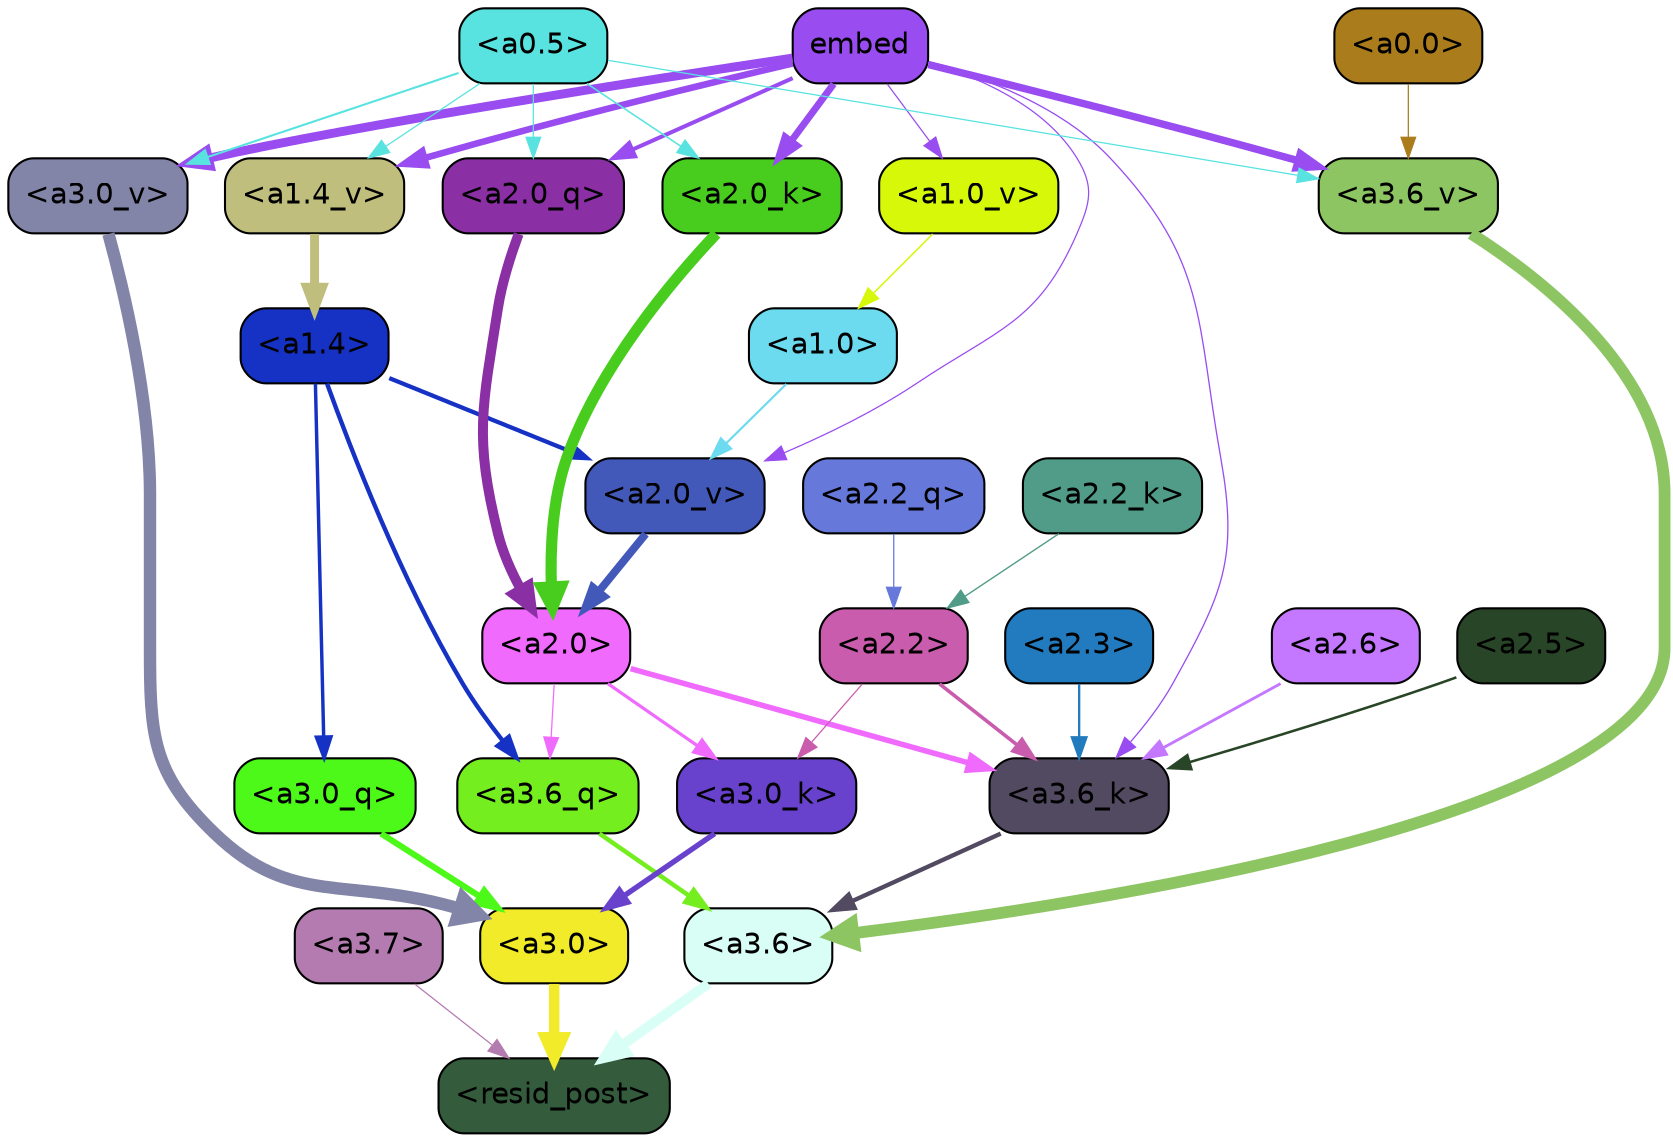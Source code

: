 strict digraph "" {
	graph [bgcolor=transparent,
		layout=dot,
		overlap=false,
		splines=true
	];
	"<a3.7>"	[color=black,
		fillcolor="#b37bb0",
		fontname=Helvetica,
		shape=box,
		style="filled, rounded"];
	"<resid_post>"	[color=black,
		fillcolor="#335b3c",
		fontname=Helvetica,
		shape=box,
		style="filled, rounded"];
	"<a3.7>" -> "<resid_post>"	[color="#b37bb0",
		penwidth=0.6];
	"<a3.6>"	[color=black,
		fillcolor="#d8fef5",
		fontname=Helvetica,
		shape=box,
		style="filled, rounded"];
	"<a3.6>" -> "<resid_post>"	[color="#d8fef5",
		penwidth=4.748674273490906];
	"<a3.0>"	[color=black,
		fillcolor="#f1eb29",
		fontname=Helvetica,
		shape=box,
		style="filled, rounded"];
	"<a3.0>" -> "<resid_post>"	[color="#f1eb29",
		penwidth=5.004031300544739];
	"<a3.6_q>"	[color=black,
		fillcolor="#75ee1f",
		fontname=Helvetica,
		shape=box,
		style="filled, rounded"];
	"<a3.6_q>" -> "<a3.6>"	[color="#75ee1f",
		penwidth=2.1656854450702667];
	"<a3.0_q>"	[color=black,
		fillcolor="#4cf918",
		fontname=Helvetica,
		shape=box,
		style="filled, rounded"];
	"<a3.0_q>" -> "<a3.0>"	[color="#4cf918",
		penwidth=2.95696559548378];
	"<a3.6_k>"	[color=black,
		fillcolor="#524a61",
		fontname=Helvetica,
		shape=box,
		style="filled, rounded"];
	"<a3.6_k>" -> "<a3.6>"	[color="#524a61",
		penwidth=2.086437076330185];
	"<a3.0_k>"	[color=black,
		fillcolor="#6842cc",
		fontname=Helvetica,
		shape=box,
		style="filled, rounded"];
	"<a3.0_k>" -> "<a3.0>"	[color="#6842cc",
		penwidth=2.5988530814647675];
	"<a3.6_v>"	[color=black,
		fillcolor="#8dc563",
		fontname=Helvetica,
		shape=box,
		style="filled, rounded"];
	"<a3.6_v>" -> "<a3.6>"	[color="#8dc563",
		penwidth=5.669987380504608];
	"<a3.0_v>"	[color=black,
		fillcolor="#8284a8",
		fontname=Helvetica,
		shape=box,
		style="filled, rounded"];
	"<a3.0_v>" -> "<a3.0>"	[color="#8284a8",
		penwidth=5.9515902400016785];
	"<a2.0>"	[color=black,
		fillcolor="#f06afe",
		fontname=Helvetica,
		shape=box,
		style="filled, rounded"];
	"<a2.0>" -> "<a3.6_q>"	[color="#f06afe",
		penwidth=0.6];
	"<a2.0>" -> "<a3.6_k>"	[color="#f06afe",
		penwidth=2.6423546075820923];
	"<a2.0>" -> "<a3.0_k>"	[color="#f06afe",
		penwidth=1.5482127666473389];
	"<a1.4>"	[color=black,
		fillcolor="#1532c4",
		fontname=Helvetica,
		shape=box,
		style="filled, rounded"];
	"<a1.4>" -> "<a3.6_q>"	[color="#1532c4",
		penwidth=2.1035547256469727];
	"<a1.4>" -> "<a3.0_q>"	[color="#1532c4",
		penwidth=1.6541699171066284];
	"<a2.0_v>"	[color=black,
		fillcolor="#4359ba",
		fontname=Helvetica,
		shape=box,
		style="filled, rounded"];
	"<a1.4>" -> "<a2.0_v>"	[color="#1532c4",
		penwidth=2.048949420452118];
	"<a2.6>"	[color=black,
		fillcolor="#c477ff",
		fontname=Helvetica,
		shape=box,
		style="filled, rounded"];
	"<a2.6>" -> "<a3.6_k>"	[color="#c477ff",
		penwidth=1.3718644380569458];
	"<a2.5>"	[color=black,
		fillcolor="#294527",
		fontname=Helvetica,
		shape=box,
		style="filled, rounded"];
	"<a2.5>" -> "<a3.6_k>"	[color="#294527",
		penwidth=1.231603980064392];
	"<a2.3>"	[color=black,
		fillcolor="#217bbe",
		fontname=Helvetica,
		shape=box,
		style="filled, rounded"];
	"<a2.3>" -> "<a3.6_k>"	[color="#217bbe",
		penwidth=1.1117559671401978];
	"<a2.2>"	[color=black,
		fillcolor="#ca5cae",
		fontname=Helvetica,
		shape=box,
		style="filled, rounded"];
	"<a2.2>" -> "<a3.6_k>"	[color="#ca5cae",
		penwidth=1.7315057516098022];
	"<a2.2>" -> "<a3.0_k>"	[color="#ca5cae",
		penwidth=0.6];
	embed	[color=black,
		fillcolor="#994cf0",
		fontname=Helvetica,
		shape=box,
		style="filled, rounded"];
	embed -> "<a3.6_k>"	[color="#994cf0",
		penwidth=0.6229734420776367];
	embed -> "<a3.6_v>"	[color="#994cf0",
		penwidth=3.56406831741333];
	embed -> "<a3.0_v>"	[color="#994cf0",
		penwidth=4.293717980384827];
	"<a2.0_q>"	[color=black,
		fillcolor="#8a2fa4",
		fontname=Helvetica,
		shape=box,
		style="filled, rounded"];
	embed -> "<a2.0_q>"	[color="#994cf0",
		penwidth=1.9479764699935913];
	"<a2.0_k>"	[color=black,
		fillcolor="#48cd1e",
		fontname=Helvetica,
		shape=box,
		style="filled, rounded"];
	embed -> "<a2.0_k>"	[color="#994cf0",
		penwidth=3.348647713661194];
	embed -> "<a2.0_v>"	[color="#994cf0",
		penwidth=0.6];
	"<a1.4_v>"	[color=black,
		fillcolor="#c0be7d",
		fontname=Helvetica,
		shape=box,
		style="filled, rounded"];
	embed -> "<a1.4_v>"	[color="#994cf0",
		penwidth=3.1658360958099365];
	"<a1.0_v>"	[color=black,
		fillcolor="#d7f809",
		fontname=Helvetica,
		shape=box,
		style="filled, rounded"];
	embed -> "<a1.0_v>"	[color="#994cf0",
		penwidth=0.6];
	"<a0.5>"	[color=black,
		fillcolor="#58e3e0",
		fontname=Helvetica,
		shape=box,
		style="filled, rounded"];
	"<a0.5>" -> "<a3.6_v>"	[color="#58e3e0",
		penwidth=0.6];
	"<a0.5>" -> "<a3.0_v>"	[color="#58e3e0",
		penwidth=0.9916514158248901];
	"<a0.5>" -> "<a2.0_q>"	[color="#58e3e0",
		penwidth=0.6];
	"<a0.5>" -> "<a2.0_k>"	[color="#58e3e0",
		penwidth=0.7479127645492554];
	"<a0.5>" -> "<a1.4_v>"	[color="#58e3e0",
		penwidth=0.6];
	"<a0.0>"	[color=black,
		fillcolor="#ab7c1c",
		fontname=Helvetica,
		shape=box,
		style="filled, rounded"];
	"<a0.0>" -> "<a3.6_v>"	[color="#ab7c1c",
		penwidth=0.6];
	"<a2.2_q>"	[color=black,
		fillcolor="#6679db",
		fontname=Helvetica,
		shape=box,
		style="filled, rounded"];
	"<a2.2_q>" -> "<a2.2>"	[color="#6679db",
		penwidth=0.6068362593650818];
	"<a2.0_q>" -> "<a2.0>"	[color="#8a2fa4",
		penwidth=4.801594913005829];
	"<a2.2_k>"	[color=black,
		fillcolor="#509c89",
		fontname=Helvetica,
		shape=box,
		style="filled, rounded"];
	"<a2.2_k>" -> "<a2.2>"	[color="#509c89",
		penwidth=0.6648573875427246];
	"<a2.0_k>" -> "<a2.0>"	[color="#48cd1e",
		penwidth=5.364346981048584];
	"<a2.0_v>" -> "<a2.0>"	[color="#4359ba",
		penwidth=3.76983106136322];
	"<a1.0>"	[color=black,
		fillcolor="#6cdaef",
		fontname=Helvetica,
		shape=box,
		style="filled, rounded"];
	"<a1.0>" -> "<a2.0_v>"	[color="#6cdaef",
		penwidth=1.0333166718482971];
	"<a1.4_v>" -> "<a1.4>"	[color="#c0be7d",
		penwidth=4.295930981636047];
	"<a1.0_v>" -> "<a1.0>"	[color="#d7f809",
		penwidth=0.7506231069564819];
}
